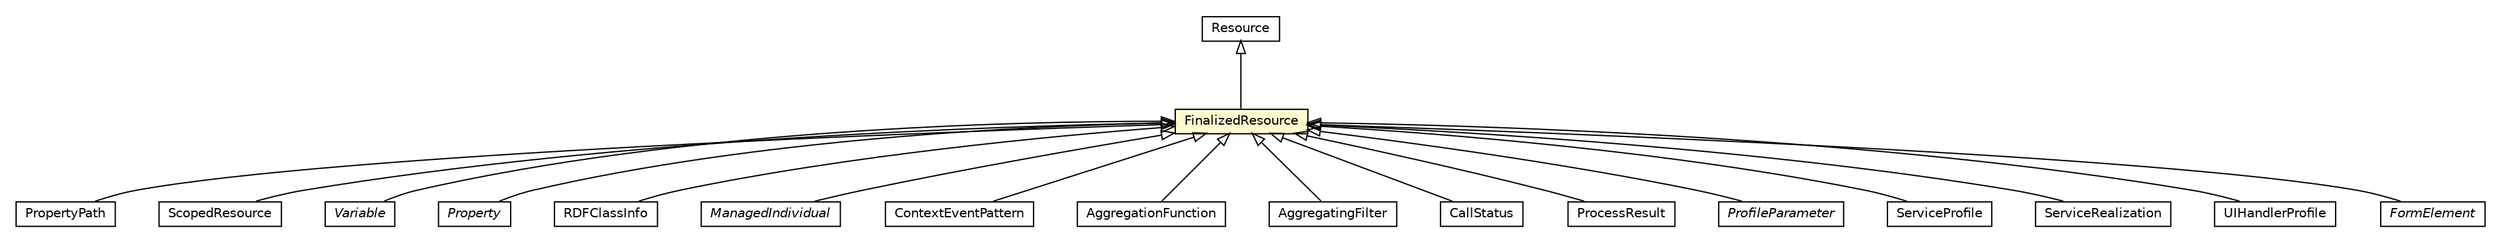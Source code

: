 #!/usr/local/bin/dot
#
# Class diagram 
# Generated by UMLGraph version R5_6-24-gf6e263 (http://www.umlgraph.org/)
#

digraph G {
	edge [fontname="Helvetica",fontsize=10,labelfontname="Helvetica",labelfontsize=10];
	node [fontname="Helvetica",fontsize=10,shape=plaintext];
	nodesep=0.25;
	ranksep=0.5;
	// org.universAAL.middleware.rdf.PropertyPath
	c3983808 [label=<<table title="org.universAAL.middleware.rdf.PropertyPath" border="0" cellborder="1" cellspacing="0" cellpadding="2" port="p" href="./PropertyPath.html">
		<tr><td><table border="0" cellspacing="0" cellpadding="1">
<tr><td align="center" balign="center"> PropertyPath </td></tr>
		</table></td></tr>
		</table>>, URL="./PropertyPath.html", fontname="Helvetica", fontcolor="black", fontsize=10.0];
	// org.universAAL.middleware.rdf.ScopedResource
	c3983811 [label=<<table title="org.universAAL.middleware.rdf.ScopedResource" border="0" cellborder="1" cellspacing="0" cellpadding="2" port="p" href="./ScopedResource.html">
		<tr><td><table border="0" cellspacing="0" cellpadding="1">
<tr><td align="center" balign="center"> ScopedResource </td></tr>
		</table></td></tr>
		</table>>, URL="./ScopedResource.html", fontname="Helvetica", fontcolor="black", fontsize=10.0];
	// org.universAAL.middleware.rdf.Variable
	c3983815 [label=<<table title="org.universAAL.middleware.rdf.Variable" border="0" cellborder="1" cellspacing="0" cellpadding="2" port="p" href="./Variable.html">
		<tr><td><table border="0" cellspacing="0" cellpadding="1">
<tr><td align="center" balign="center"><font face="Helvetica-Oblique"> Variable </font></td></tr>
		</table></td></tr>
		</table>>, URL="./Variable.html", fontname="Helvetica", fontcolor="black", fontsize=10.0];
	// org.universAAL.middleware.rdf.FinalizedResource
	c3983818 [label=<<table title="org.universAAL.middleware.rdf.FinalizedResource" border="0" cellborder="1" cellspacing="0" cellpadding="2" port="p" bgcolor="lemonChiffon" href="./FinalizedResource.html">
		<tr><td><table border="0" cellspacing="0" cellpadding="1">
<tr><td align="center" balign="center"> FinalizedResource </td></tr>
		</table></td></tr>
		</table>>, URL="./FinalizedResource.html", fontname="Helvetica", fontcolor="black", fontsize=10.0];
	// org.universAAL.middleware.rdf.Property
	c3983819 [label=<<table title="org.universAAL.middleware.rdf.Property" border="0" cellborder="1" cellspacing="0" cellpadding="2" port="p" href="./Property.html">
		<tr><td><table border="0" cellspacing="0" cellpadding="1">
<tr><td align="center" balign="center"><font face="Helvetica-Oblique"> Property </font></td></tr>
		</table></td></tr>
		</table>>, URL="./Property.html", fontname="Helvetica", fontcolor="black", fontsize=10.0];
	// org.universAAL.middleware.rdf.Resource
	c3983821 [label=<<table title="org.universAAL.middleware.rdf.Resource" border="0" cellborder="1" cellspacing="0" cellpadding="2" port="p" href="./Resource.html">
		<tr><td><table border="0" cellspacing="0" cellpadding="1">
<tr><td align="center" balign="center"> Resource </td></tr>
		</table></td></tr>
		</table>>, URL="./Resource.html", fontname="Helvetica", fontcolor="black", fontsize=10.0];
	// org.universAAL.middleware.rdf.RDFClassInfo
	c3983824 [label=<<table title="org.universAAL.middleware.rdf.RDFClassInfo" border="0" cellborder="1" cellspacing="0" cellpadding="2" port="p" href="./RDFClassInfo.html">
		<tr><td><table border="0" cellspacing="0" cellpadding="1">
<tr><td align="center" balign="center"> RDFClassInfo </td></tr>
		</table></td></tr>
		</table>>, URL="./RDFClassInfo.html", fontname="Helvetica", fontcolor="black", fontsize=10.0];
	// org.universAAL.middleware.owl.ManagedIndividual
	c3983838 [label=<<table title="org.universAAL.middleware.owl.ManagedIndividual" border="0" cellborder="1" cellspacing="0" cellpadding="2" port="p" href="../owl/ManagedIndividual.html">
		<tr><td><table border="0" cellspacing="0" cellpadding="1">
<tr><td align="center" balign="center"><font face="Helvetica-Oblique"> ManagedIndividual </font></td></tr>
		</table></td></tr>
		</table>>, URL="../owl/ManagedIndividual.html", fontname="Helvetica", fontcolor="black", fontsize=10.0];
	// org.universAAL.middleware.context.ContextEventPattern
	c3984091 [label=<<table title="org.universAAL.middleware.context.ContextEventPattern" border="0" cellborder="1" cellspacing="0" cellpadding="2" port="p" href="../context/ContextEventPattern.html">
		<tr><td><table border="0" cellspacing="0" cellpadding="1">
<tr><td align="center" balign="center"> ContextEventPattern </td></tr>
		</table></td></tr>
		</table>>, URL="../context/ContextEventPattern.html", fontname="Helvetica", fontcolor="black", fontsize=10.0];
	// org.universAAL.middleware.service.AggregationFunction
	c3984133 [label=<<table title="org.universAAL.middleware.service.AggregationFunction" border="0" cellborder="1" cellspacing="0" cellpadding="2" port="p" href="../service/AggregationFunction.html">
		<tr><td><table border="0" cellspacing="0" cellpadding="1">
<tr><td align="center" balign="center"> AggregationFunction </td></tr>
		</table></td></tr>
		</table>>, URL="../service/AggregationFunction.html", fontname="Helvetica", fontcolor="black", fontsize=10.0];
	// org.universAAL.middleware.service.AggregatingFilter
	c3984134 [label=<<table title="org.universAAL.middleware.service.AggregatingFilter" border="0" cellborder="1" cellspacing="0" cellpadding="2" port="p" href="../service/AggregatingFilter.html">
		<tr><td><table border="0" cellspacing="0" cellpadding="1">
<tr><td align="center" balign="center"> AggregatingFilter </td></tr>
		</table></td></tr>
		</table>>, URL="../service/AggregatingFilter.html", fontname="Helvetica", fontcolor="black", fontsize=10.0];
	// org.universAAL.middleware.service.CallStatus
	c3984135 [label=<<table title="org.universAAL.middleware.service.CallStatus" border="0" cellborder="1" cellspacing="0" cellpadding="2" port="p" href="../service/CallStatus.html">
		<tr><td><table border="0" cellspacing="0" cellpadding="1">
<tr><td align="center" balign="center"> CallStatus </td></tr>
		</table></td></tr>
		</table>>, URL="../service/CallStatus.html", fontname="Helvetica", fontcolor="black", fontsize=10.0];
	// org.universAAL.middleware.service.owls.process.ProcessResult
	c3984138 [label=<<table title="org.universAAL.middleware.service.owls.process.ProcessResult" border="0" cellborder="1" cellspacing="0" cellpadding="2" port="p" href="../service/owls/process/ProcessResult.html">
		<tr><td><table border="0" cellspacing="0" cellpadding="1">
<tr><td align="center" balign="center"> ProcessResult </td></tr>
		</table></td></tr>
		</table>>, URL="../service/owls/process/ProcessResult.html", fontname="Helvetica", fontcolor="black", fontsize=10.0];
	// org.universAAL.middleware.service.owls.profile.ProfileParameter
	c3984144 [label=<<table title="org.universAAL.middleware.service.owls.profile.ProfileParameter" border="0" cellborder="1" cellspacing="0" cellpadding="2" port="p" href="../service/owls/profile/ProfileParameter.html">
		<tr><td><table border="0" cellspacing="0" cellpadding="1">
<tr><td align="center" balign="center"><font face="Helvetica-Oblique"> ProfileParameter </font></td></tr>
		</table></td></tr>
		</table>>, URL="../service/owls/profile/ProfileParameter.html", fontname="Helvetica", fontcolor="black", fontsize=10.0];
	// org.universAAL.middleware.service.owls.profile.ServiceProfile
	c3984150 [label=<<table title="org.universAAL.middleware.service.owls.profile.ServiceProfile" border="0" cellborder="1" cellspacing="0" cellpadding="2" port="p" href="../service/owls/profile/ServiceProfile.html">
		<tr><td><table border="0" cellspacing="0" cellpadding="1">
<tr><td align="center" balign="center"> ServiceProfile </td></tr>
		</table></td></tr>
		</table>>, URL="../service/owls/profile/ServiceProfile.html", fontname="Helvetica", fontcolor="black", fontsize=10.0];
	// org.universAAL.middleware.service.impl.ServiceRealization
	c3984168 [label=<<table title="org.universAAL.middleware.service.impl.ServiceRealization" border="0" cellborder="1" cellspacing="0" cellpadding="2" port="p" href="../service/impl/ServiceRealization.html">
		<tr><td><table border="0" cellspacing="0" cellpadding="1">
<tr><td align="center" balign="center"> ServiceRealization </td></tr>
		</table></td></tr>
		</table>>, URL="../service/impl/ServiceRealization.html", fontname="Helvetica", fontcolor="black", fontsize=10.0];
	// org.universAAL.middleware.ui.UIHandlerProfile
	c3984181 [label=<<table title="org.universAAL.middleware.ui.UIHandlerProfile" border="0" cellborder="1" cellspacing="0" cellpadding="2" port="p" href="../ui/UIHandlerProfile.html">
		<tr><td><table border="0" cellspacing="0" cellpadding="1">
<tr><td align="center" balign="center"> UIHandlerProfile </td></tr>
		</table></td></tr>
		</table>>, URL="../ui/UIHandlerProfile.html", fontname="Helvetica", fontcolor="black", fontsize=10.0];
	// org.universAAL.middleware.ui.rdf.FormElement
	c3984194 [label=<<table title="org.universAAL.middleware.ui.rdf.FormElement" border="0" cellborder="1" cellspacing="0" cellpadding="2" port="p" href="../ui/rdf/FormElement.html">
		<tr><td><table border="0" cellspacing="0" cellpadding="1">
<tr><td align="center" balign="center"><font face="Helvetica-Oblique"> FormElement </font></td></tr>
		</table></td></tr>
		</table>>, URL="../ui/rdf/FormElement.html", fontname="Helvetica", fontcolor="black", fontsize=10.0];
	//org.universAAL.middleware.rdf.PropertyPath extends org.universAAL.middleware.rdf.FinalizedResource
	c3983818:p -> c3983808:p [dir=back,arrowtail=empty];
	//org.universAAL.middleware.rdf.ScopedResource extends org.universAAL.middleware.rdf.FinalizedResource
	c3983818:p -> c3983811:p [dir=back,arrowtail=empty];
	//org.universAAL.middleware.rdf.Variable extends org.universAAL.middleware.rdf.FinalizedResource
	c3983818:p -> c3983815:p [dir=back,arrowtail=empty];
	//org.universAAL.middleware.rdf.FinalizedResource extends org.universAAL.middleware.rdf.Resource
	c3983821:p -> c3983818:p [dir=back,arrowtail=empty];
	//org.universAAL.middleware.rdf.Property extends org.universAAL.middleware.rdf.FinalizedResource
	c3983818:p -> c3983819:p [dir=back,arrowtail=empty];
	//org.universAAL.middleware.rdf.RDFClassInfo extends org.universAAL.middleware.rdf.FinalizedResource
	c3983818:p -> c3983824:p [dir=back,arrowtail=empty];
	//org.universAAL.middleware.owl.ManagedIndividual extends org.universAAL.middleware.rdf.FinalizedResource
	c3983818:p -> c3983838:p [dir=back,arrowtail=empty];
	//org.universAAL.middleware.context.ContextEventPattern extends org.universAAL.middleware.rdf.FinalizedResource
	c3983818:p -> c3984091:p [dir=back,arrowtail=empty];
	//org.universAAL.middleware.service.AggregationFunction extends org.universAAL.middleware.rdf.FinalizedResource
	c3983818:p -> c3984133:p [dir=back,arrowtail=empty];
	//org.universAAL.middleware.service.AggregatingFilter extends org.universAAL.middleware.rdf.FinalizedResource
	c3983818:p -> c3984134:p [dir=back,arrowtail=empty];
	//org.universAAL.middleware.service.CallStatus extends org.universAAL.middleware.rdf.FinalizedResource
	c3983818:p -> c3984135:p [dir=back,arrowtail=empty];
	//org.universAAL.middleware.service.owls.process.ProcessResult extends org.universAAL.middleware.rdf.FinalizedResource
	c3983818:p -> c3984138:p [dir=back,arrowtail=empty];
	//org.universAAL.middleware.service.owls.profile.ProfileParameter extends org.universAAL.middleware.rdf.FinalizedResource
	c3983818:p -> c3984144:p [dir=back,arrowtail=empty];
	//org.universAAL.middleware.service.owls.profile.ServiceProfile extends org.universAAL.middleware.rdf.FinalizedResource
	c3983818:p -> c3984150:p [dir=back,arrowtail=empty];
	//org.universAAL.middleware.service.impl.ServiceRealization extends org.universAAL.middleware.rdf.FinalizedResource
	c3983818:p -> c3984168:p [dir=back,arrowtail=empty];
	//org.universAAL.middleware.ui.UIHandlerProfile extends org.universAAL.middleware.rdf.FinalizedResource
	c3983818:p -> c3984181:p [dir=back,arrowtail=empty];
	//org.universAAL.middleware.ui.rdf.FormElement extends org.universAAL.middleware.rdf.FinalizedResource
	c3983818:p -> c3984194:p [dir=back,arrowtail=empty];
}

